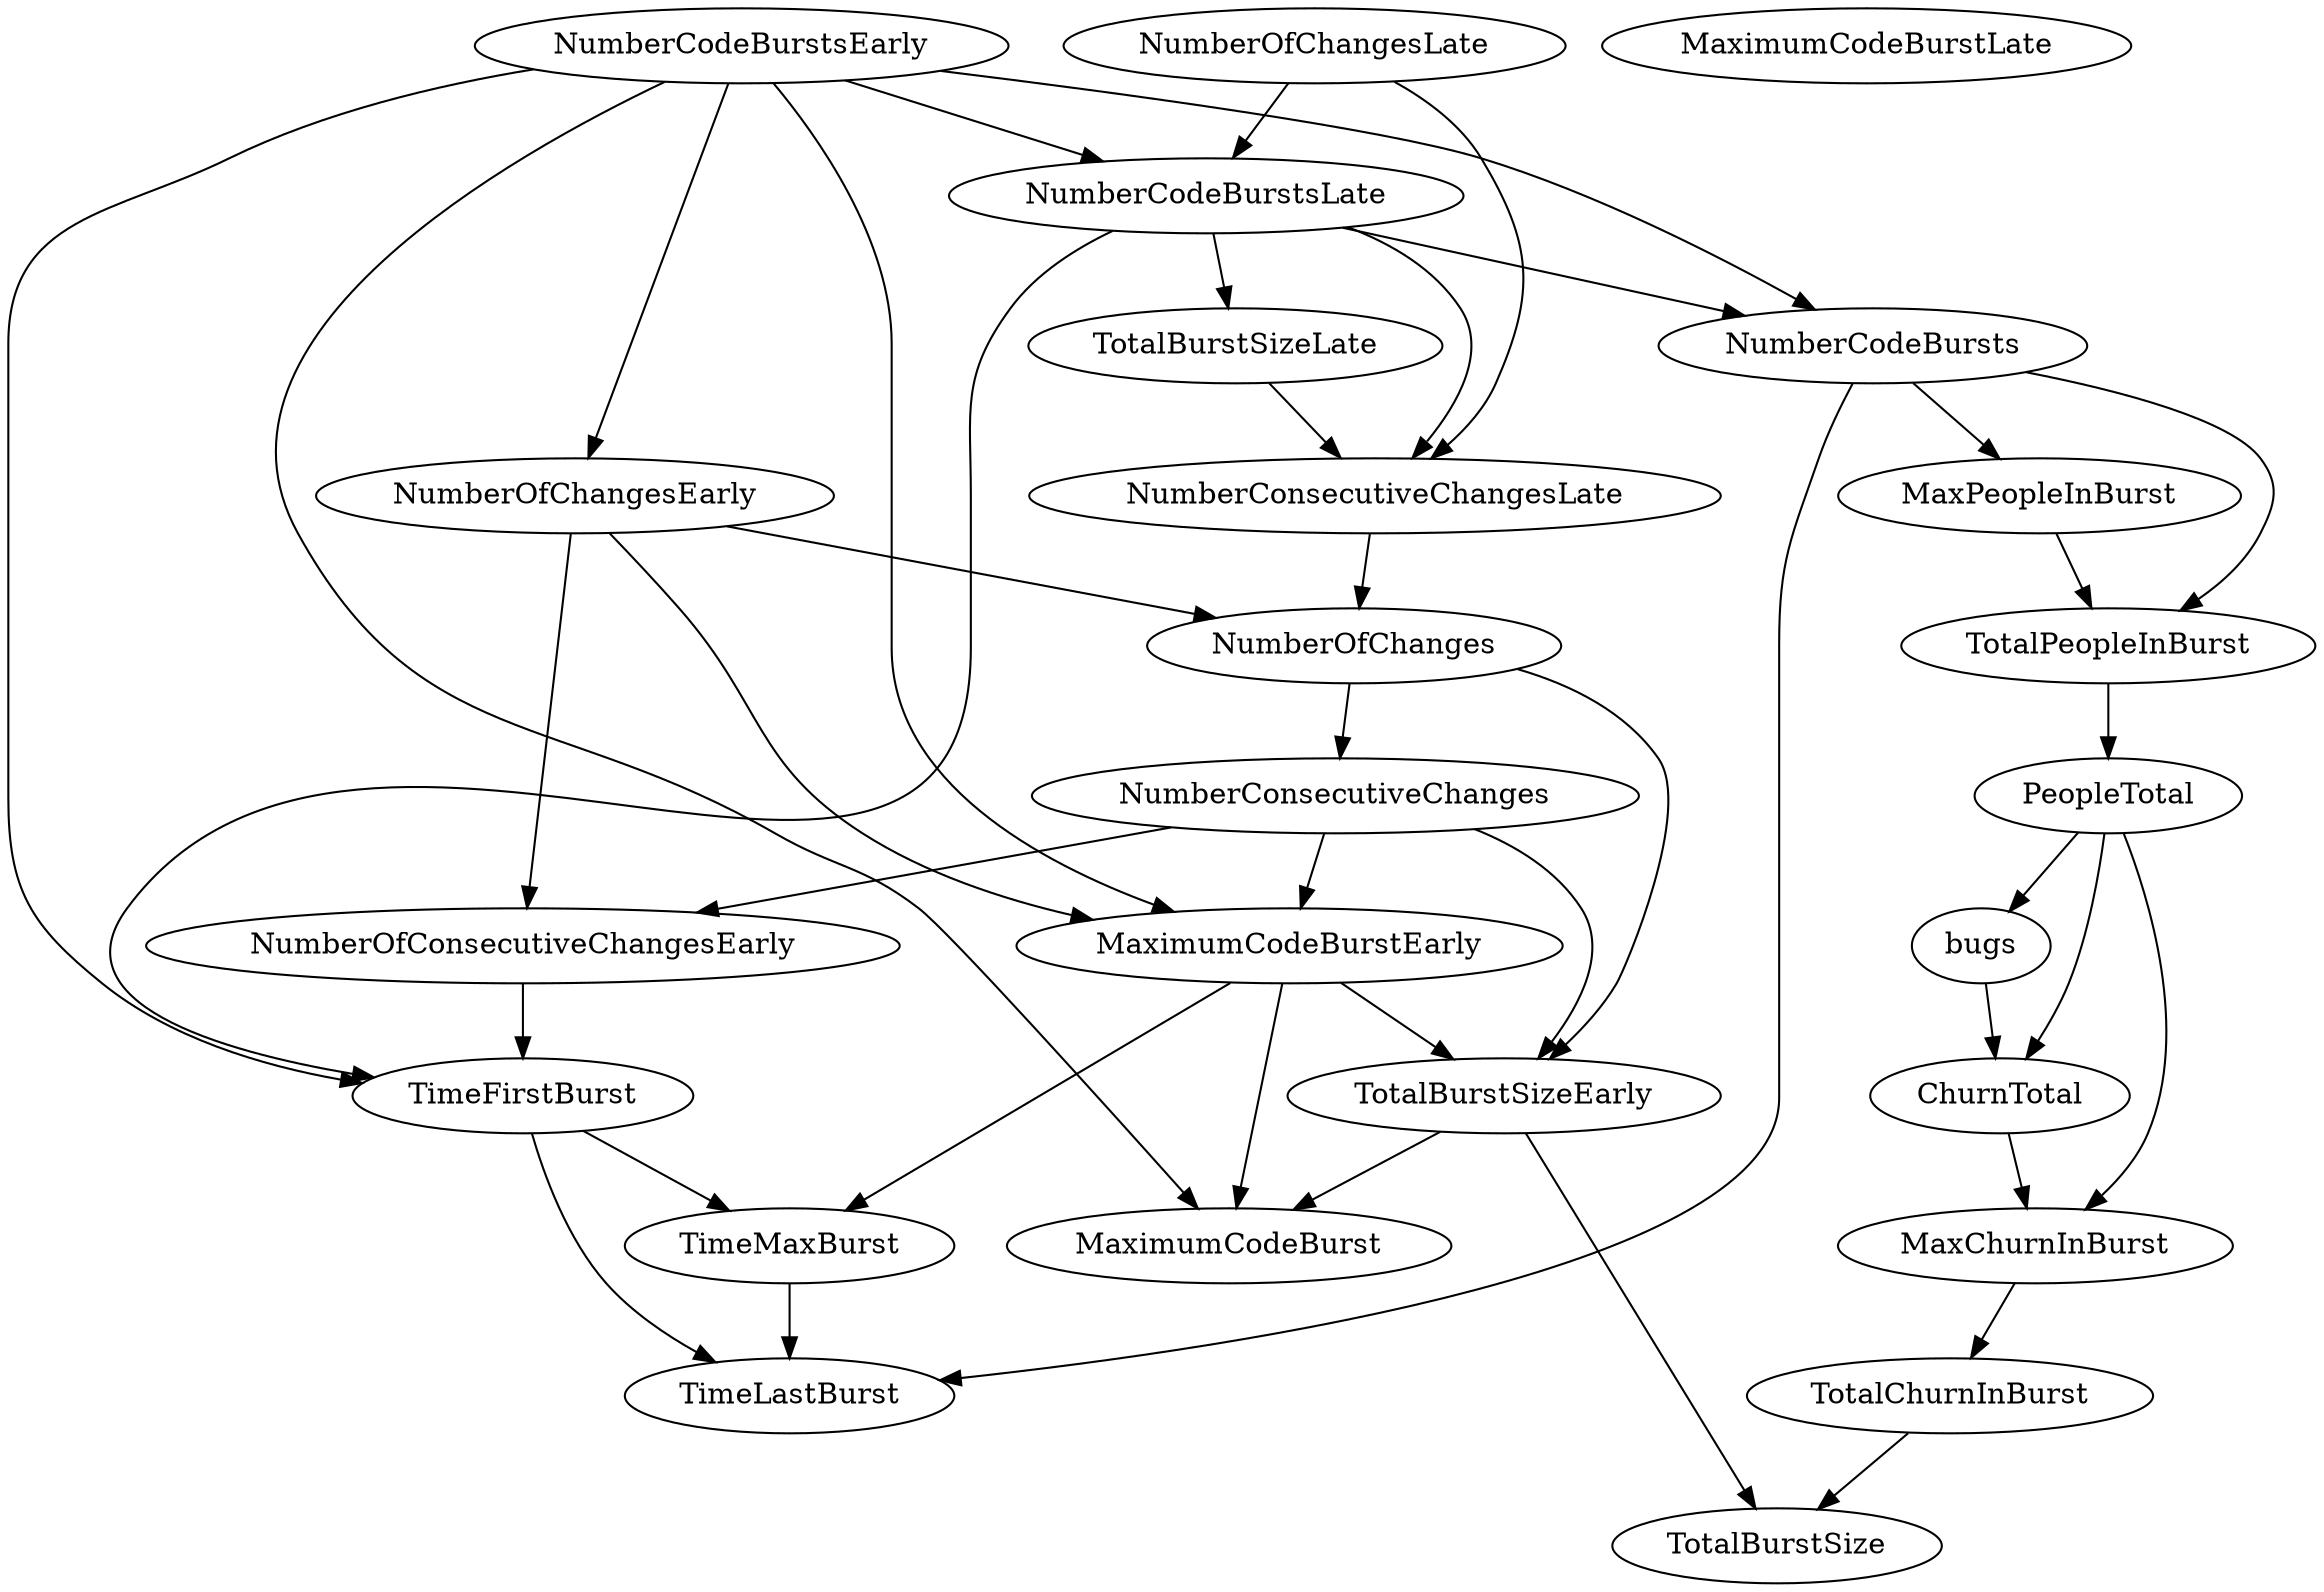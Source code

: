digraph {
   TotalPeopleInBurst;
   MaximumCodeBurstLate;
   NumberOfChanges;
   MaxPeopleInBurst;
   TotalBurstSizeLate;
   NumberCodeBurstsLate;
   NumberOfChangesLate;
   NumberOfChangesEarly;
   MaxChurnInBurst;
   MaximumCodeBurstEarly;
   NumberCodeBurstsEarly;
   TimeFirstBurst;
   TotalChurnInBurst;
   ChurnTotal;
   MaximumCodeBurst;
   NumberOfConsecutiveChangesEarly;
   NumberConsecutiveChangesLate;
   TotalBurstSizeEarly;
   TotalBurstSize;
   TimeMaxBurst;
   NumberConsecutiveChanges;
   TimeLastBurst;
   NumberCodeBursts;
   PeopleTotal;
   bugs;
   TotalPeopleInBurst -> PeopleTotal;
   NumberOfChanges -> TotalBurstSizeEarly;
   NumberOfChanges -> NumberConsecutiveChanges;
   MaxPeopleInBurst -> TotalPeopleInBurst;
   TotalBurstSizeLate -> NumberConsecutiveChangesLate;
   NumberCodeBurstsLate -> TotalBurstSizeLate;
   NumberCodeBurstsLate -> TimeFirstBurst;
   NumberCodeBurstsLate -> NumberConsecutiveChangesLate;
   NumberCodeBurstsLate -> NumberCodeBursts;
   NumberOfChangesLate -> NumberCodeBurstsLate;
   NumberOfChangesLate -> NumberConsecutiveChangesLate;
   NumberOfChangesEarly -> NumberOfChanges;
   NumberOfChangesEarly -> MaximumCodeBurstEarly;
   NumberOfChangesEarly -> NumberOfConsecutiveChangesEarly;
   MaxChurnInBurst -> TotalChurnInBurst;
   MaximumCodeBurstEarly -> MaximumCodeBurst;
   MaximumCodeBurstEarly -> TotalBurstSizeEarly;
   MaximumCodeBurstEarly -> TimeMaxBurst;
   NumberCodeBurstsEarly -> NumberCodeBurstsLate;
   NumberCodeBurstsEarly -> NumberOfChangesEarly;
   NumberCodeBurstsEarly -> MaximumCodeBurstEarly;
   NumberCodeBurstsEarly -> TimeFirstBurst;
   NumberCodeBurstsEarly -> MaximumCodeBurst;
   NumberCodeBurstsEarly -> NumberCodeBursts;
   TimeFirstBurst -> TimeMaxBurst;
   TimeFirstBurst -> TimeLastBurst;
   TotalChurnInBurst -> TotalBurstSize;
   ChurnTotal -> MaxChurnInBurst;
   NumberOfConsecutiveChangesEarly -> TimeFirstBurst;
   NumberConsecutiveChangesLate -> NumberOfChanges;
   TotalBurstSizeEarly -> MaximumCodeBurst;
   TotalBurstSizeEarly -> TotalBurstSize;
   TimeMaxBurst -> TimeLastBurst;
   NumberConsecutiveChanges -> MaximumCodeBurstEarly;
   NumberConsecutiveChanges -> NumberOfConsecutiveChangesEarly;
   NumberConsecutiveChanges -> TotalBurstSizeEarly;
   NumberCodeBursts -> TotalPeopleInBurst;
   NumberCodeBursts -> MaxPeopleInBurst;
   NumberCodeBursts -> TimeLastBurst;
   PeopleTotal -> MaxChurnInBurst;
   PeopleTotal -> ChurnTotal;
   PeopleTotal -> bugs;
   bugs -> ChurnTotal;
}
